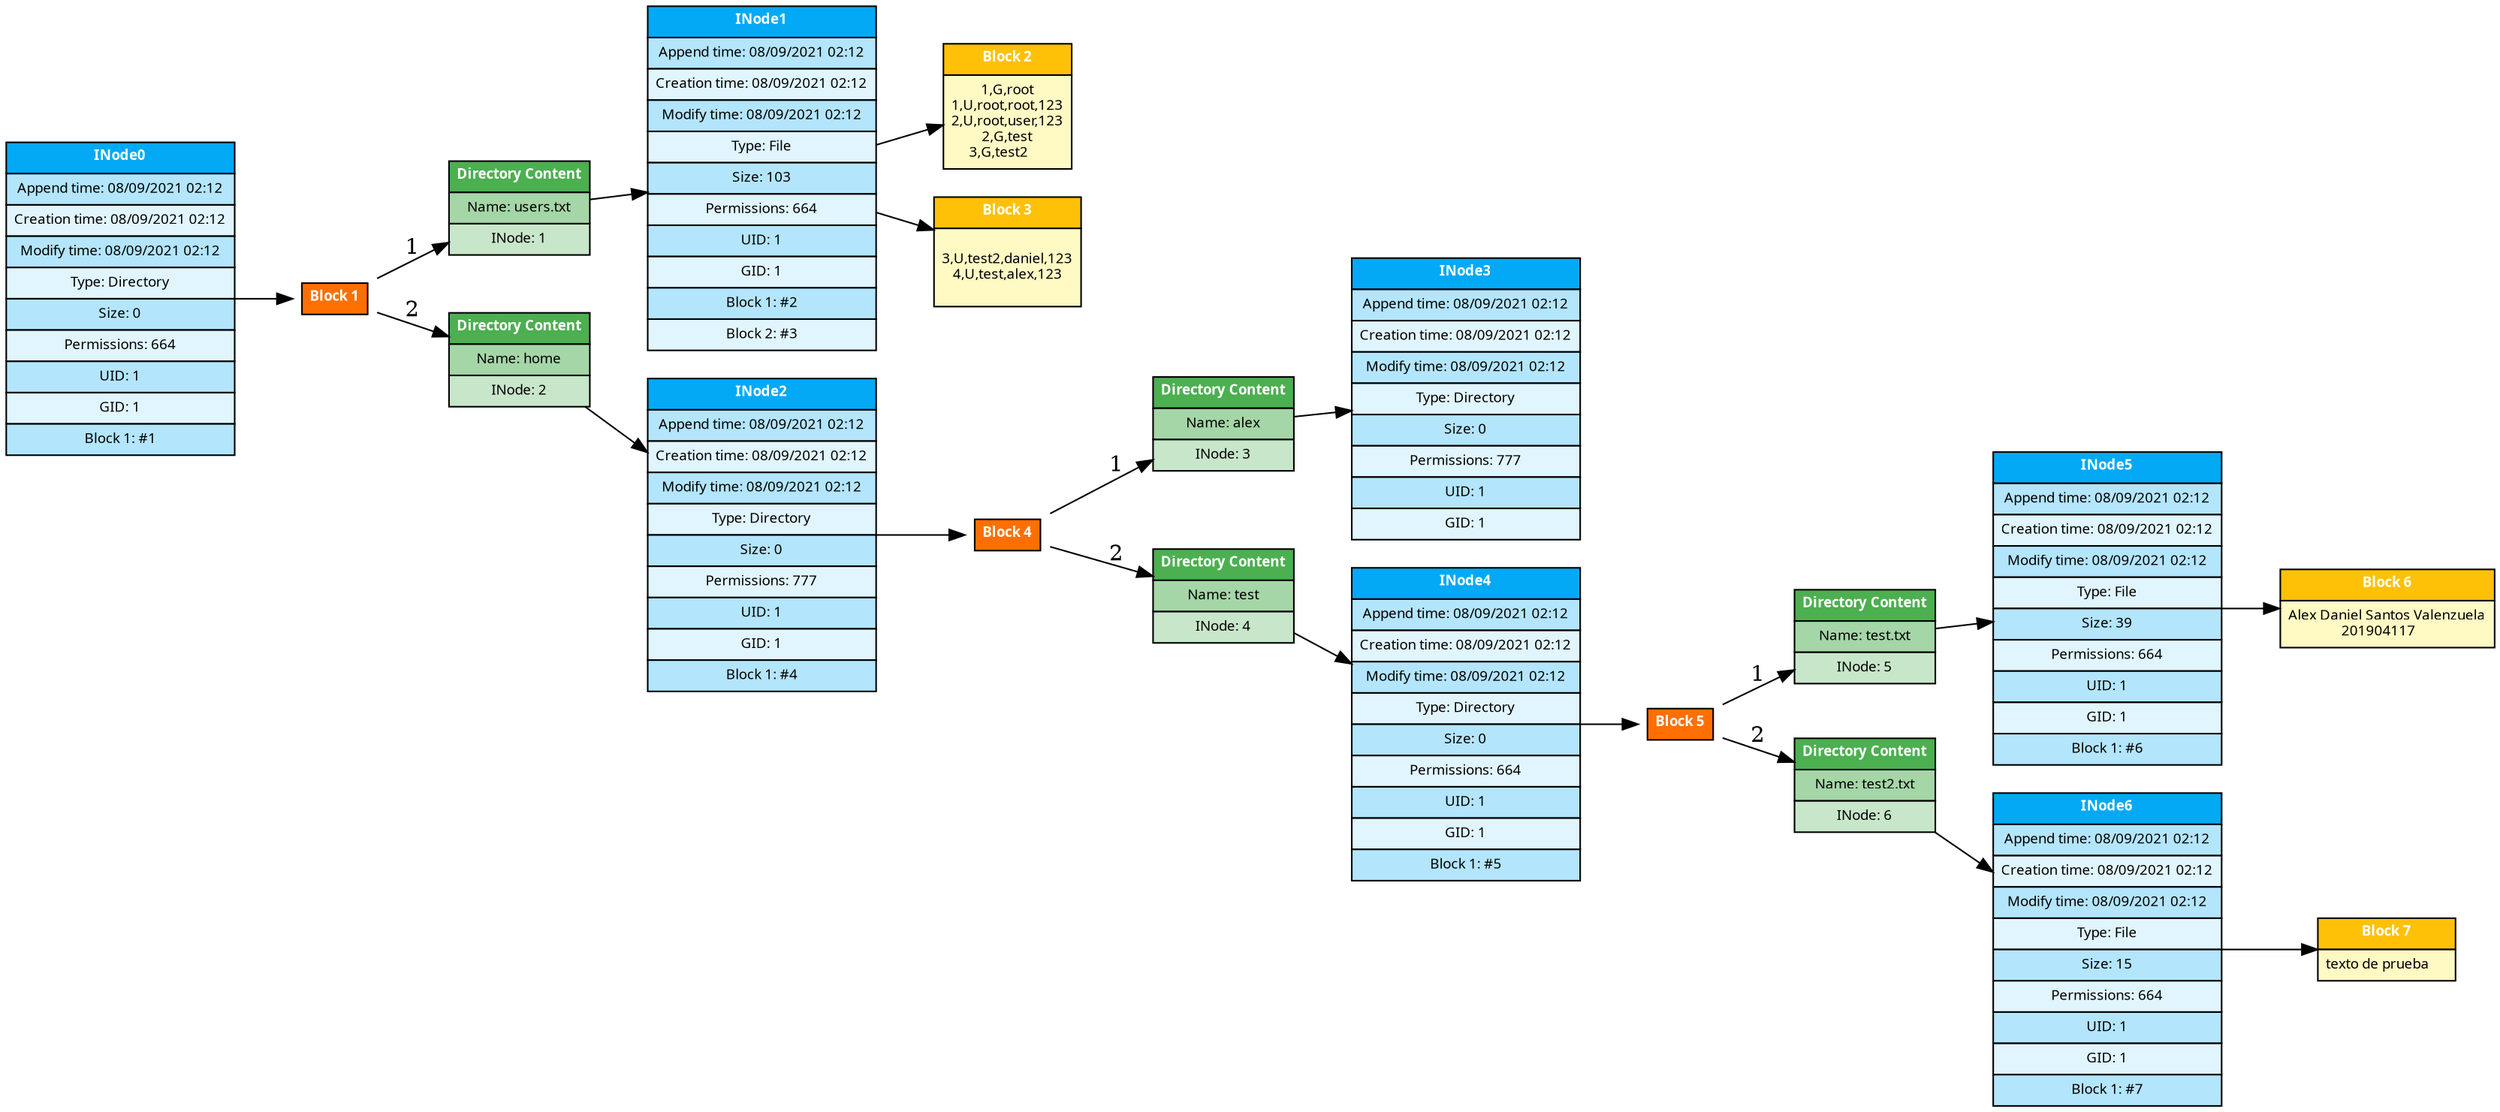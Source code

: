 digraph G {graph[rankdir=LR, overlap=false, splines=true];node[shape = record, fontsize = 9, fontname = "Verdana"];INode216576 [shape=none, margin=0, label=<<table border="0" cellborder="1" cellspacing="0" cellpadding="4"><tr><td bgcolor="#03A9F4"><font color="white"><b>INode0</b></font></td></tr><tr><td bgcolor="#b3e5fc">Append time: 08/09/2021 02:12</td></tr><tr><td bgcolor="#e1f5fe">Creation time: 08/09/2021 02:12</td></tr><tr><td bgcolor="#b3e5fc">Modify time: 08/09/2021 02:12</td></tr><tr><td bgcolor="#e1f5fe">Type: Directory</td></tr><tr><td bgcolor="#b3e5fc">Size: 0</td></tr><tr><td bgcolor="#e1f5fe">Permissions: 664</td></tr><tr><td bgcolor="#b3e5fc">UID: 1</td></tr><tr><td bgcolor="#e1f5fe">GID: 1</td></tr><tr><td bgcolor="#b3e5fc">Block 1: #1</td></tr></table>>];INode216576_bloque_0 [shape=none, margin=0, label=<<table border="0" cellborder="1" cellspacing="0" cellpadding="4"><tr><td bgcolor="#ff6f00"><font color="white"><b>Block 1</b></font></td></tr></table>>];INode216576 -> INode216576_bloque_0;INode216576_bloque_0_content_0 [shape=none, margin=0, label=<<table border="0" cellborder="1" cellspacing="0" cellpadding="4"><tr><td bgcolor="#4caf50"><font color="white"><b>Directory Content</b></font></td></tr><tr><td bgcolor="#a5d6a7">Name: users.txt</td></tr><tr><td bgcolor="#c8e6c9">INode: 1</td></tr></table>>];INode216576_bloque_0 -> INode216576_bloque_0_content_0 [label="1"];INode216576_bloque_0_content_0 -> INode216708;INode216576_bloque_0_content_1 [shape=none, margin=0, label=<<table border="0" cellborder="1" cellspacing="0" cellpadding="4"><tr><td bgcolor="#4caf50"><font color="white"><b>Directory Content</b></font></td></tr><tr><td bgcolor="#a5d6a7">Name: home</td></tr><tr><td bgcolor="#c8e6c9">INode: 2</td></tr></table>>];INode216576_bloque_0 -> INode216576_bloque_0_content_1 [label="2"];INode216576_bloque_0_content_1 -> INode216840;INode216708 [shape=none, margin=0, label=<<table border="0" cellborder="1" cellspacing="0" cellpadding="4"><tr><td bgcolor="#03A9F4"><font color="white"><b>INode1</b></font></td></tr><tr><td bgcolor="#b3e5fc">Append time: 08/09/2021 02:12</td></tr><tr><td bgcolor="#e1f5fe">Creation time: 08/09/2021 02:12</td></tr><tr><td bgcolor="#b3e5fc">Modify time: 08/09/2021 02:12</td></tr><tr><td bgcolor="#e1f5fe">Type: File</td></tr><tr><td bgcolor="#b3e5fc">Size: 103</td></tr><tr><td bgcolor="#e1f5fe">Permissions: 664</td></tr><tr><td bgcolor="#b3e5fc">UID: 1</td></tr><tr><td bgcolor="#e1f5fe">GID: 1</td></tr><tr><td bgcolor="#b3e5fc">Block 1: #2</td></tr><tr><td bgcolor="#e1f5fe">Block 2: #3</td></tr></table>>];INode216708_bloque_0 [shape=none, margin=0, label=<<table border="0" cellborder="1" cellspacing="0" cellpadding="4"><tr><td bgcolor="#FFC107"><font color="white"><b>Block 2</b></font></td></tr><tr><td bgcolor="#FFF9C4">1,G,root<br/>1,U,root,root,123<br/>2,U,root,user,123<br/>2,G,test<br/>3,G,test2     </td></tr></table>>];INode216708 -> INode216708_bloque_0;INode216708_bloque_1 [shape=none, margin=0, label=<<table border="0" cellborder="1" cellspacing="0" cellpadding="4"><tr><td bgcolor="#FFC107"><font color="white"><b>Block 3</b></font></td></tr><tr><td bgcolor="#FFF9C4"><br/>3,U,test2,daniel,123<br/>4,U,test,alex,123<br/>     </td></tr></table>>];INode216708 -> INode216708_bloque_1;INode216840 [shape=none, margin=0, label=<<table border="0" cellborder="1" cellspacing="0" cellpadding="4"><tr><td bgcolor="#03A9F4"><font color="white"><b>INode2</b></font></td></tr><tr><td bgcolor="#b3e5fc">Append time: 08/09/2021 02:12</td></tr><tr><td bgcolor="#e1f5fe">Creation time: 08/09/2021 02:12</td></tr><tr><td bgcolor="#b3e5fc">Modify time: 08/09/2021 02:12</td></tr><tr><td bgcolor="#e1f5fe">Type: Directory</td></tr><tr><td bgcolor="#b3e5fc">Size: 0</td></tr><tr><td bgcolor="#e1f5fe">Permissions: 777</td></tr><tr><td bgcolor="#b3e5fc">UID: 1</td></tr><tr><td bgcolor="#e1f5fe">GID: 1</td></tr><tr><td bgcolor="#b3e5fc">Block 1: #4</td></tr></table>>];INode216840_bloque_0 [shape=none, margin=0, label=<<table border="0" cellborder="1" cellspacing="0" cellpadding="4"><tr><td bgcolor="#ff6f00"><font color="white"><b>Block 4</b></font></td></tr></table>>];INode216840 -> INode216840_bloque_0;INode216840_bloque_0_content_0 [shape=none, margin=0, label=<<table border="0" cellborder="1" cellspacing="0" cellpadding="4"><tr><td bgcolor="#4caf50"><font color="white"><b>Directory Content</b></font></td></tr><tr><td bgcolor="#a5d6a7">Name: alex</td></tr><tr><td bgcolor="#c8e6c9">INode: 3</td></tr></table>>];INode216840_bloque_0 -> INode216840_bloque_0_content_0 [label="1"];INode216840_bloque_0_content_0 -> INode216972;INode216840_bloque_0_content_1 [shape=none, margin=0, label=<<table border="0" cellborder="1" cellspacing="0" cellpadding="4"><tr><td bgcolor="#4caf50"><font color="white"><b>Directory Content</b></font></td></tr><tr><td bgcolor="#a5d6a7">Name: test</td></tr><tr><td bgcolor="#c8e6c9">INode: 4</td></tr></table>>];INode216840_bloque_0 -> INode216840_bloque_0_content_1 [label="2"];INode216840_bloque_0_content_1 -> INode217104;INode216972 [shape=none, margin=0, label=<<table border="0" cellborder="1" cellspacing="0" cellpadding="4"><tr><td bgcolor="#03A9F4"><font color="white"><b>INode3</b></font></td></tr><tr><td bgcolor="#b3e5fc">Append time: 08/09/2021 02:12</td></tr><tr><td bgcolor="#e1f5fe">Creation time: 08/09/2021 02:12</td></tr><tr><td bgcolor="#b3e5fc">Modify time: 08/09/2021 02:12</td></tr><tr><td bgcolor="#e1f5fe">Type: Directory</td></tr><tr><td bgcolor="#b3e5fc">Size: 0</td></tr><tr><td bgcolor="#e1f5fe">Permissions: 777</td></tr><tr><td bgcolor="#b3e5fc">UID: 1</td></tr><tr><td bgcolor="#e1f5fe">GID: 1</td></tr></table>>];INode217104 [shape=none, margin=0, label=<<table border="0" cellborder="1" cellspacing="0" cellpadding="4"><tr><td bgcolor="#03A9F4"><font color="white"><b>INode4</b></font></td></tr><tr><td bgcolor="#b3e5fc">Append time: 08/09/2021 02:12</td></tr><tr><td bgcolor="#e1f5fe">Creation time: 08/09/2021 02:12</td></tr><tr><td bgcolor="#b3e5fc">Modify time: 08/09/2021 02:12</td></tr><tr><td bgcolor="#e1f5fe">Type: Directory</td></tr><tr><td bgcolor="#b3e5fc">Size: 0</td></tr><tr><td bgcolor="#e1f5fe">Permissions: 664</td></tr><tr><td bgcolor="#b3e5fc">UID: 1</td></tr><tr><td bgcolor="#e1f5fe">GID: 1</td></tr><tr><td bgcolor="#b3e5fc">Block 1: #5</td></tr></table>>];INode217104_bloque_0 [shape=none, margin=0, label=<<table border="0" cellborder="1" cellspacing="0" cellpadding="4"><tr><td bgcolor="#ff6f00"><font color="white"><b>Block 5</b></font></td></tr></table>>];INode217104 -> INode217104_bloque_0;INode217104_bloque_0_content_0 [shape=none, margin=0, label=<<table border="0" cellborder="1" cellspacing="0" cellpadding="4"><tr><td bgcolor="#4caf50"><font color="white"><b>Directory Content</b></font></td></tr><tr><td bgcolor="#a5d6a7">Name: test.txt</td></tr><tr><td bgcolor="#c8e6c9">INode: 5</td></tr></table>>];INode217104_bloque_0 -> INode217104_bloque_0_content_0 [label="1"];INode217104_bloque_0_content_0 -> INode217236;INode217104_bloque_0_content_1 [shape=none, margin=0, label=<<table border="0" cellborder="1" cellspacing="0" cellpadding="4"><tr><td bgcolor="#4caf50"><font color="white"><b>Directory Content</b></font></td></tr><tr><td bgcolor="#a5d6a7">Name: test2.txt</td></tr><tr><td bgcolor="#c8e6c9">INode: 6</td></tr></table>>];INode217104_bloque_0 -> INode217104_bloque_0_content_1 [label="2"];INode217104_bloque_0_content_1 -> INode217368;INode217236 [shape=none, margin=0, label=<<table border="0" cellborder="1" cellspacing="0" cellpadding="4"><tr><td bgcolor="#03A9F4"><font color="white"><b>INode5</b></font></td></tr><tr><td bgcolor="#b3e5fc">Append time: 08/09/2021 02:12</td></tr><tr><td bgcolor="#e1f5fe">Creation time: 08/09/2021 02:12</td></tr><tr><td bgcolor="#b3e5fc">Modify time: 08/09/2021 02:12</td></tr><tr><td bgcolor="#e1f5fe">Type: File</td></tr><tr><td bgcolor="#b3e5fc">Size: 39</td></tr><tr><td bgcolor="#e1f5fe">Permissions: 664</td></tr><tr><td bgcolor="#b3e5fc">UID: 1</td></tr><tr><td bgcolor="#e1f5fe">GID: 1</td></tr><tr><td bgcolor="#b3e5fc">Block 1: #6</td></tr></table>>];INode217236_bloque_0 [shape=none, margin=0, label=<<table border="0" cellborder="1" cellspacing="0" cellpadding="4"><tr><td bgcolor="#FFC107"><font color="white"><b>Block 6</b></font></td></tr><tr><td bgcolor="#FFF9C4">Alex Daniel Santos Valenzuela<br/>201904117     </td></tr></table>>];INode217236 -> INode217236_bloque_0;INode217368 [shape=none, margin=0, label=<<table border="0" cellborder="1" cellspacing="0" cellpadding="4"><tr><td bgcolor="#03A9F4"><font color="white"><b>INode6</b></font></td></tr><tr><td bgcolor="#b3e5fc">Append time: 08/09/2021 02:12</td></tr><tr><td bgcolor="#e1f5fe">Creation time: 08/09/2021 02:12</td></tr><tr><td bgcolor="#b3e5fc">Modify time: 08/09/2021 02:12</td></tr><tr><td bgcolor="#e1f5fe">Type: File</td></tr><tr><td bgcolor="#b3e5fc">Size: 15</td></tr><tr><td bgcolor="#e1f5fe">Permissions: 664</td></tr><tr><td bgcolor="#b3e5fc">UID: 1</td></tr><tr><td bgcolor="#e1f5fe">GID: 1</td></tr><tr><td bgcolor="#b3e5fc">Block 1: #7</td></tr></table>>];INode217368_bloque_0 [shape=none, margin=0, label=<<table border="0" cellborder="1" cellspacing="0" cellpadding="4"><tr><td bgcolor="#FFC107"><font color="white"><b>Block 7</b></font></td></tr><tr><td bgcolor="#FFF9C4">texto de prueba     </td></tr></table>>];INode217368 -> INode217368_bloque_0;}